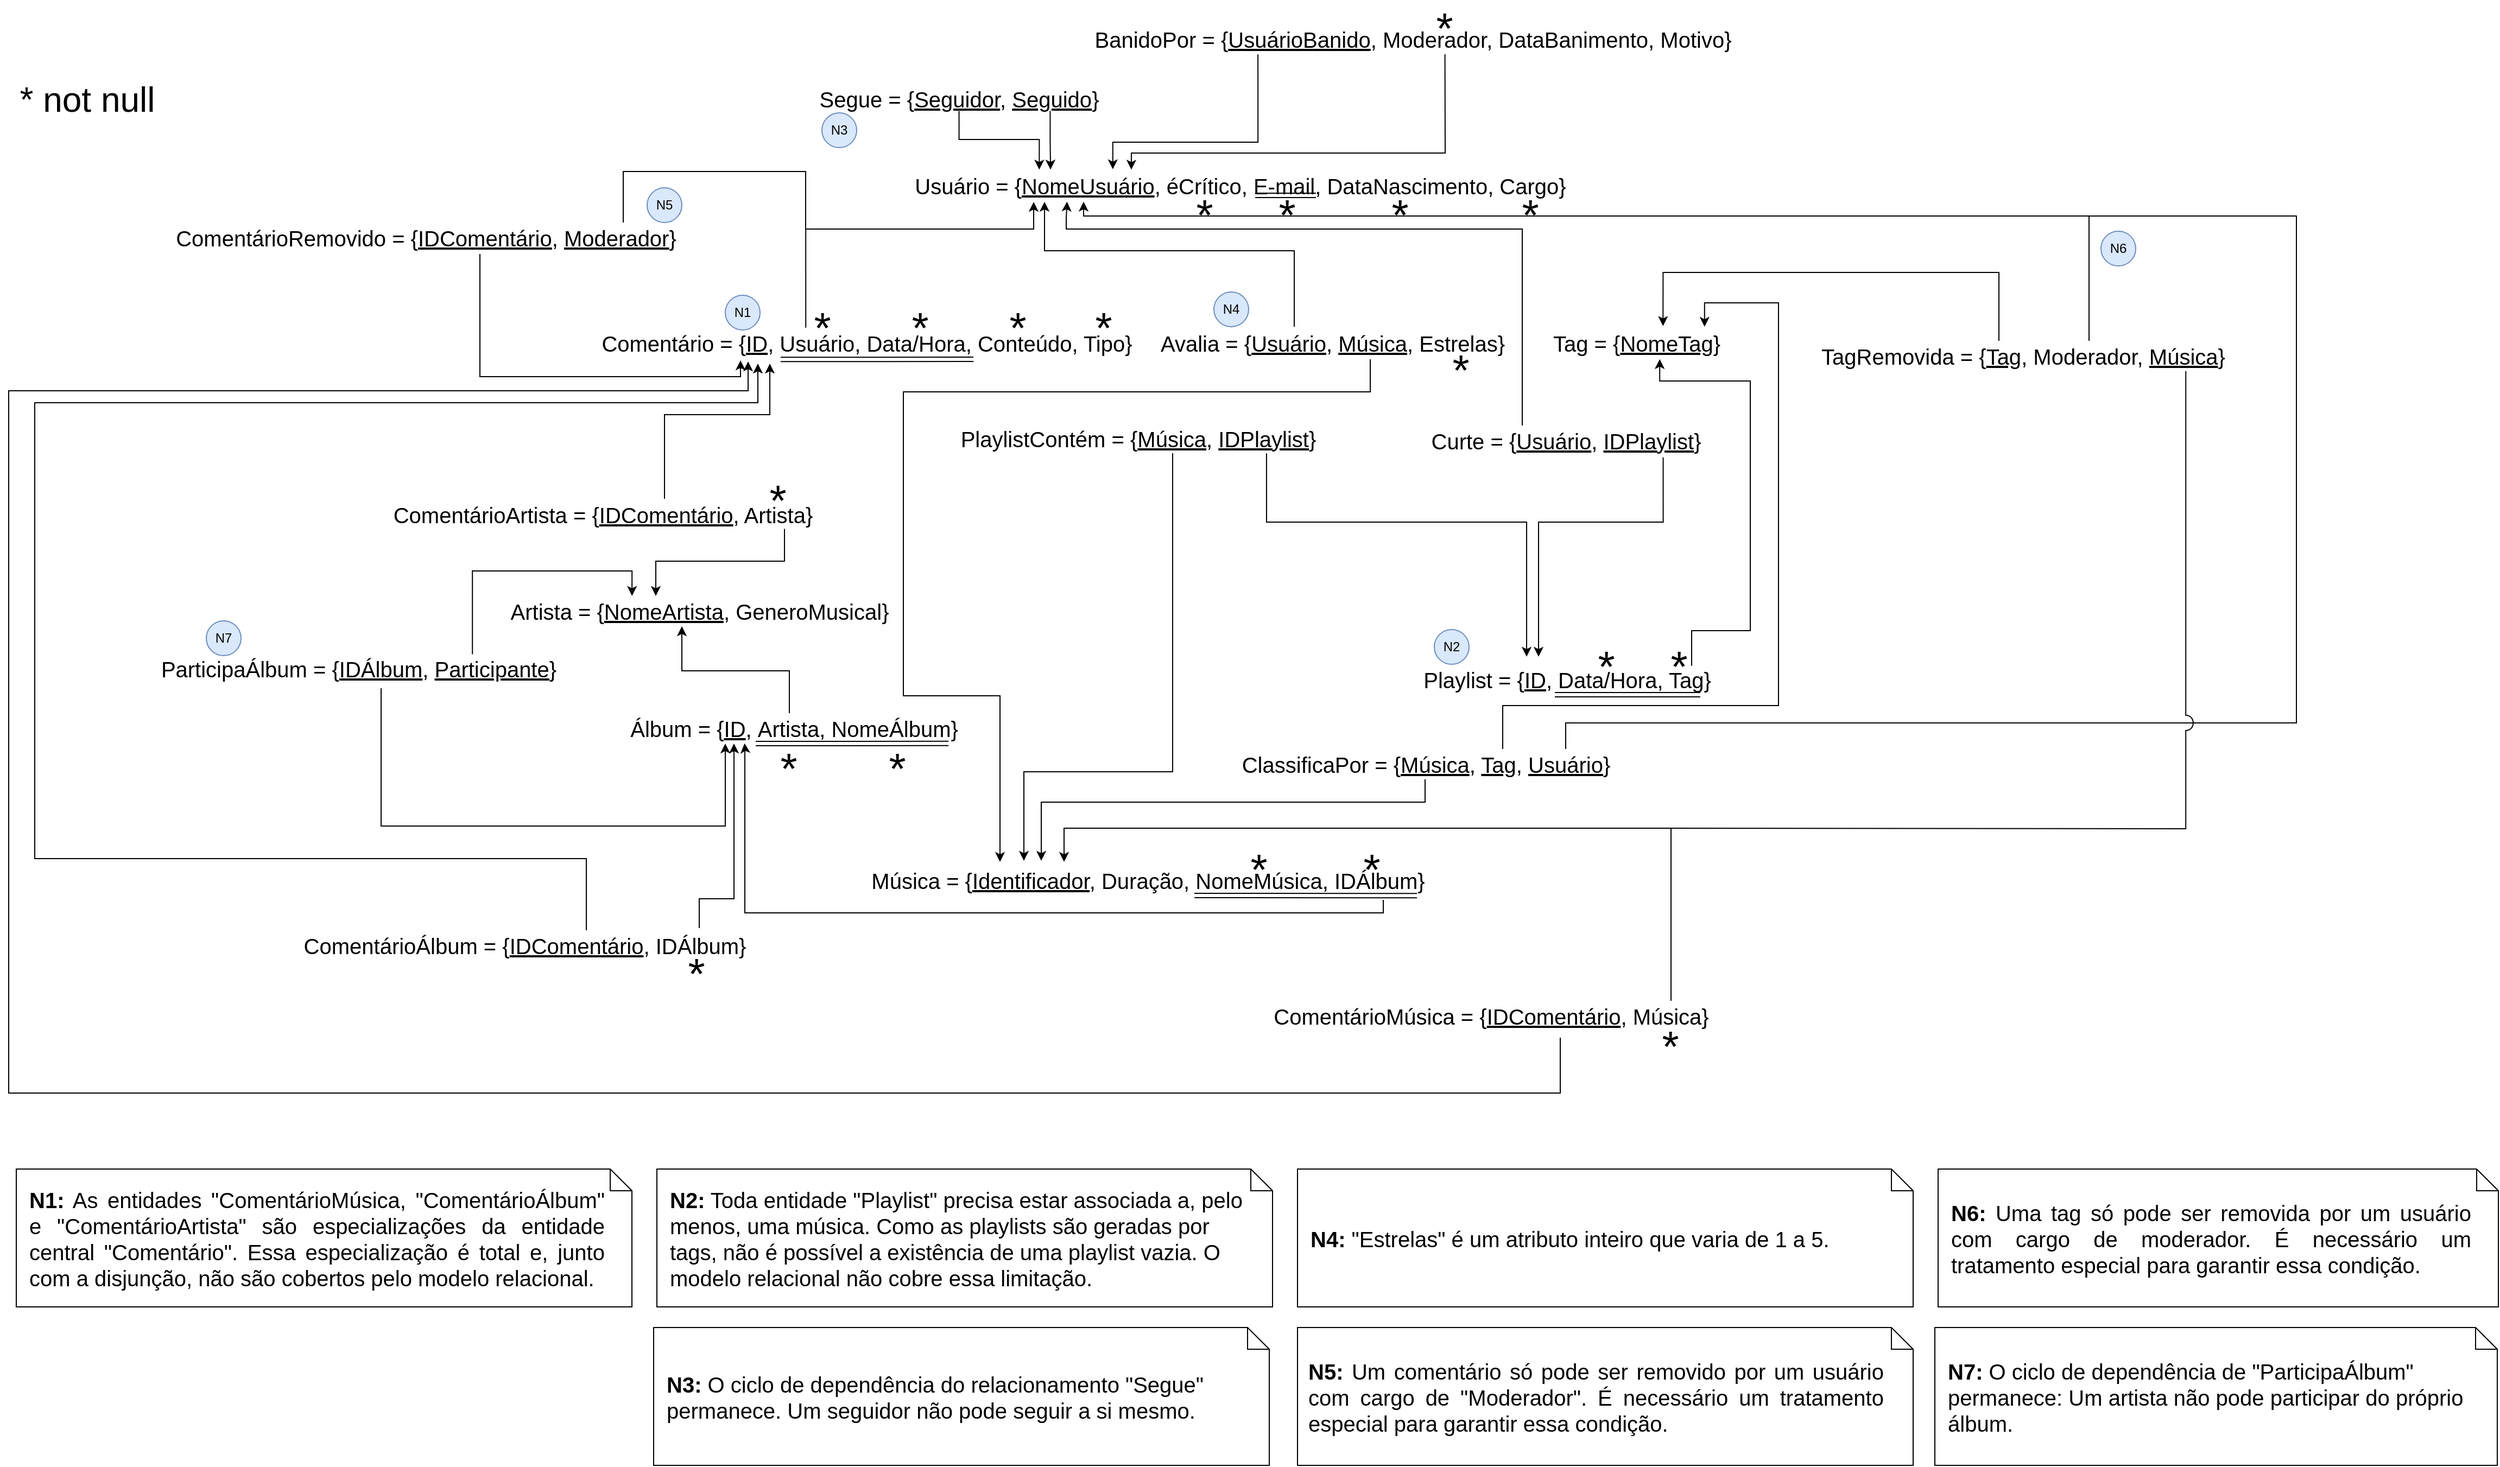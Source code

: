 <mxfile version="20.0.1" type="device"><diagram id="uBIwDoEW6npyJiQwNYyA" name="Page-1"><mxGraphModel dx="1704" dy="557" grid="0" gridSize="10" guides="1" tooltips="1" connect="1" arrows="1" fold="1" page="1" pageScale="1" pageWidth="827" pageHeight="1169" math="0" shadow="0"><root><mxCell id="0"/><mxCell id="1" parent="0"/><mxCell id="7VjOKIPXhmHWfeDFrpkA-3" style="edgeStyle=orthogonalEdgeStyle;rounded=0;orthogonalLoop=1;jettySize=auto;html=1;entryX=0.197;entryY=0.007;entryDx=0;entryDy=0;entryPerimeter=0;fontSize=20;exitX=0.501;exitY=1.06;exitDx=0;exitDy=0;exitPerimeter=0;" parent="1" source="7VjOKIPXhmHWfeDFrpkA-1" target="7VjOKIPXhmHWfeDFrpkA-2" edge="1"><mxGeometry relative="1" as="geometry"/></mxCell><mxCell id="7VjOKIPXhmHWfeDFrpkA-4" style="edgeStyle=orthogonalEdgeStyle;rounded=0;orthogonalLoop=1;jettySize=auto;html=1;entryX=0.214;entryY=0.007;entryDx=0;entryDy=0;entryPerimeter=0;fontSize=20;exitX=0.812;exitY=1.059;exitDx=0;exitDy=0;exitPerimeter=0;" parent="1" source="7VjOKIPXhmHWfeDFrpkA-1" target="7VjOKIPXhmHWfeDFrpkA-2" edge="1"><mxGeometry relative="1" as="geometry"/></mxCell><mxCell id="7VjOKIPXhmHWfeDFrpkA-1" value="&lt;font style=&quot;font-size: 20px;&quot;&gt;Segue = {&lt;u&gt;Seguidor&lt;/u&gt;, &lt;u&gt;Seguido&lt;/u&gt;}&lt;/font&gt;" style="text;html=1;align=center;verticalAlign=middle;resizable=0;points=[];autosize=1;strokeColor=none;fillColor=none;" parent="1" vertex="1"><mxGeometry x="6" y="120" width="270" height="20" as="geometry"/></mxCell><mxCell id="7VjOKIPXhmHWfeDFrpkA-2" value="&lt;div&gt;Usuário = {&lt;u&gt;NomeUsuário&lt;/u&gt;, éCrítico, E-mail, DataNascimento, Cargo}&lt;/div&gt;" style="text;html=1;align=center;verticalAlign=middle;resizable=0;points=[];autosize=1;strokeColor=none;fillColor=none;fontSize=20;" parent="1" vertex="1"><mxGeometry x="95" y="195" width="610" height="30" as="geometry"/></mxCell><mxCell id="7VjOKIPXhmHWfeDFrpkA-5" value="" style="endArrow=none;html=1;rounded=0;fontSize=20;shape=link;" parent="1" edge="1"><mxGeometry width="50" height="50" relative="1" as="geometry"><mxPoint x="414" y="219" as="sourcePoint"/><mxPoint x="470" y="219" as="targetPoint"/></mxGeometry></mxCell><mxCell id="7VjOKIPXhmHWfeDFrpkA-11" style="edgeStyle=orthogonalEdgeStyle;rounded=0;orthogonalLoop=1;jettySize=auto;html=1;fontSize=20;exitX=0.261;exitY=1.005;exitDx=0;exitDy=0;exitPerimeter=0;entryX=0.308;entryY=-0.003;entryDx=0;entryDy=0;entryPerimeter=0;" parent="1" source="7VjOKIPXhmHWfeDFrpkA-10" target="7VjOKIPXhmHWfeDFrpkA-2" edge="1"><mxGeometry relative="1" as="geometry"><mxPoint x="283" y="180" as="targetPoint"/><mxPoint x="390" y="95" as="sourcePoint"/><Array as="points"><mxPoint x="417" y="170"/><mxPoint x="283" y="170"/></Array></mxGeometry></mxCell><mxCell id="7VjOKIPXhmHWfeDFrpkA-12" style="edgeStyle=orthogonalEdgeStyle;rounded=0;orthogonalLoop=1;jettySize=auto;html=1;fontSize=20;exitX=0.55;exitY=1.046;exitDx=0;exitDy=0;exitPerimeter=0;entryX=0.336;entryY=0.01;entryDx=0;entryDy=0;entryPerimeter=0;" parent="1" source="7VjOKIPXhmHWfeDFrpkA-10" target="7VjOKIPXhmHWfeDFrpkA-2" edge="1"><mxGeometry relative="1" as="geometry"><mxPoint x="468.286" y="141.286" as="targetPoint"/><Array as="points"><mxPoint x="589" y="89"/><mxPoint x="589" y="180"/><mxPoint x="300" y="180"/></Array></mxGeometry></mxCell><mxCell id="7VjOKIPXhmHWfeDFrpkA-10" value="BanidoPor = {&lt;u&gt;UsuárioBanido&lt;/u&gt;, Moderador, DataBanimento, Motivo}" style="text;html=1;align=center;verticalAlign=middle;resizable=0;points=[];autosize=1;strokeColor=none;fillColor=none;fontSize=20;" parent="1" vertex="1"><mxGeometry x="261" y="61" width="596" height="28" as="geometry"/></mxCell><mxCell id="7VjOKIPXhmHWfeDFrpkA-14" value="" style="edgeStyle=orthogonalEdgeStyle;rounded=0;orthogonalLoop=1;jettySize=auto;html=1;fontSize=20;exitX=0.389;exitY=-0.006;exitDx=0;exitDy=0;exitPerimeter=0;strokeColor=#000000;fillColor=#000000;" parent="1" source="7VjOKIPXhmHWfeDFrpkA-13" target="7VjOKIPXhmHWfeDFrpkA-2" edge="1"><mxGeometry relative="1" as="geometry"><Array as="points"><mxPoint y="250"/><mxPoint x="210" y="250"/></Array></mxGeometry></mxCell><mxCell id="7VjOKIPXhmHWfeDFrpkA-13" value="Comentário = {&lt;u&gt;ID&lt;/u&gt;,&amp;nbsp;Usuário, Data/Hora, Conteúdo, Tipo}" style="text;html=1;align=center;verticalAlign=middle;resizable=0;points=[];autosize=1;strokeColor=none;fillColor=none;fontSize=20;" parent="1" vertex="1"><mxGeometry x="-194" y="341" width="499" height="28" as="geometry"/></mxCell><mxCell id="7VjOKIPXhmHWfeDFrpkA-16" value="" style="edgeStyle=orthogonalEdgeStyle;rounded=0;orthogonalLoop=1;jettySize=auto;html=1;fontSize=20;entryX=0.206;entryY=0.998;entryDx=0;entryDy=0;entryPerimeter=0;" parent="1" source="7VjOKIPXhmHWfeDFrpkA-15" target="7VjOKIPXhmHWfeDFrpkA-2" edge="1"><mxGeometry relative="1" as="geometry"><Array as="points"><mxPoint x="450" y="270"/><mxPoint x="220" y="270"/><mxPoint x="220" y="225"/></Array></mxGeometry></mxCell><mxCell id="7VjOKIPXhmHWfeDFrpkA-48" style="edgeStyle=orthogonalEdgeStyle;rounded=0;orthogonalLoop=1;jettySize=auto;html=1;fontSize=20;strokeColor=#000000;fillColor=#000000;" parent="1" source="7VjOKIPXhmHWfeDFrpkA-15" edge="1"><mxGeometry relative="1" as="geometry"><mxPoint x="179" y="833" as="targetPoint"/><Array as="points"><mxPoint x="520" y="400"/><mxPoint x="90" y="400"/><mxPoint x="90" y="680"/><mxPoint x="179" y="680"/><mxPoint x="179" y="823"/></Array></mxGeometry></mxCell><mxCell id="7VjOKIPXhmHWfeDFrpkA-15" value="Avalia = {&lt;u&gt;Usuário&lt;/u&gt;, &lt;u&gt;Música&lt;/u&gt;, Estrelas}" style="text;html=1;align=center;verticalAlign=middle;resizable=0;points=[];autosize=1;strokeColor=none;fillColor=none;fontSize=20;" parent="1" vertex="1"><mxGeometry x="320" y="340" width="330" height="30" as="geometry"/></mxCell><mxCell id="7VjOKIPXhmHWfeDFrpkA-18" value="Tag = {&lt;u&gt;NomeTag&lt;/u&gt;}" style="text;html=1;align=center;verticalAlign=middle;resizable=0;points=[];autosize=1;strokeColor=none;fillColor=none;fontSize=20;" parent="1" vertex="1"><mxGeometry x="680" y="340" width="170" height="30" as="geometry"/></mxCell><mxCell id="7VjOKIPXhmHWfeDFrpkA-33" value="" style="edgeStyle=orthogonalEdgeStyle;rounded=0;orthogonalLoop=1;jettySize=auto;html=1;fontSize=20;strokeColor=#000000;fillColor=#000000;entryX=0.239;entryY=0.993;entryDx=0;entryDy=0;entryPerimeter=0;" parent="1" source="7VjOKIPXhmHWfeDFrpkA-21" target="7VjOKIPXhmHWfeDFrpkA-2" edge="1"><mxGeometry relative="1" as="geometry"><mxPoint x="530" y="240" as="targetPoint"/><Array as="points"><mxPoint x="660" y="250"/><mxPoint x="240" y="250"/><mxPoint x="240" y="240"/><mxPoint x="241" y="240"/></Array></mxGeometry></mxCell><mxCell id="7VjOKIPXhmHWfeDFrpkA-21" value="Curte = {&lt;u&gt;Usuário&lt;/u&gt;, &lt;u&gt;IDPlaylist&lt;/u&gt;}" style="text;html=1;align=center;verticalAlign=middle;resizable=0;points=[];autosize=1;strokeColor=none;fillColor=none;fontSize=20;" parent="1" vertex="1"><mxGeometry x="571" y="431" width="258" height="28" as="geometry"/></mxCell><mxCell id="7VjOKIPXhmHWfeDFrpkA-23" value="" style="edgeStyle=orthogonalEdgeStyle;rounded=0;orthogonalLoop=1;jettySize=auto;html=1;fontSize=20;strokeColor=#000000;fillColor=#000000;entryX=0.627;entryY=0.995;entryDx=0;entryDy=0;entryPerimeter=0;exitX=0.92;exitY=0.049;exitDx=0;exitDy=0;exitPerimeter=0;" parent="1" source="7VjOKIPXhmHWfeDFrpkA-22" target="7VjOKIPXhmHWfeDFrpkA-18" edge="1"><mxGeometry relative="1" as="geometry"><mxPoint x="780" y="370" as="targetPoint"/><Array as="points"><mxPoint x="816" y="620"/><mxPoint x="870" y="620"/><mxPoint x="870" y="390"/><mxPoint x="787" y="390"/></Array></mxGeometry></mxCell><mxCell id="7VjOKIPXhmHWfeDFrpkA-22" value="Playlist = {&lt;u&gt;ID&lt;/u&gt;, Data/Hora, Tag}" style="text;html=1;align=center;verticalAlign=middle;resizable=0;points=[];autosize=1;strokeColor=none;fillColor=none;fontSize=20;" parent="1" vertex="1"><mxGeometry x="563" y="651" width="275" height="28" as="geometry"/></mxCell><mxCell id="7VjOKIPXhmHWfeDFrpkA-29" style="edgeStyle=orthogonalEdgeStyle;rounded=0;orthogonalLoop=1;jettySize=auto;html=1;exitX=0.848;exitY=1.048;exitDx=0;exitDy=0;exitPerimeter=0;fontSize=20;strokeColor=#000000;fillColor=#000000;" parent="1" source="7VjOKIPXhmHWfeDFrpkA-21" edge="1"><mxGeometry relative="1" as="geometry"><mxPoint x="790" y="465.5" as="sourcePoint"/><mxPoint x="675" y="644" as="targetPoint"/><Array as="points"><mxPoint x="790" y="520"/><mxPoint x="675" y="520"/><mxPoint x="675" y="642"/></Array></mxGeometry></mxCell><mxCell id="7VjOKIPXhmHWfeDFrpkA-49" style="edgeStyle=orthogonalEdgeStyle;rounded=0;orthogonalLoop=1;jettySize=auto;html=1;fontSize=20;strokeColor=#000000;fillColor=#000000;" parent="1" source="7VjOKIPXhmHWfeDFrpkA-34" edge="1"><mxGeometry relative="1" as="geometry"><Array as="points"><mxPoint x="338" y="750"/><mxPoint x="201" y="750"/></Array><mxPoint x="201" y="832" as="targetPoint"/></mxGeometry></mxCell><mxCell id="7VjOKIPXhmHWfeDFrpkA-34" value="PlaylistContém = {&lt;u&gt;Música,&lt;/u&gt;&amp;nbsp;&lt;u&gt;IDPlaylist&lt;/u&gt;}" style="text;html=1;align=center;verticalAlign=middle;resizable=0;points=[];autosize=1;strokeColor=none;fillColor=none;fontSize=20;" parent="1" vertex="1"><mxGeometry x="137" y="428.5" width="337" height="28" as="geometry"/></mxCell><mxCell id="7VjOKIPXhmHWfeDFrpkA-36" style="edgeStyle=orthogonalEdgeStyle;rounded=0;orthogonalLoop=1;jettySize=auto;html=1;fontSize=20;strokeColor=#000000;fillColor=#000000;exitX=0.853;exitY=1.003;exitDx=0;exitDy=0;exitPerimeter=0;" parent="1" source="7VjOKIPXhmHWfeDFrpkA-34" edge="1"><mxGeometry relative="1" as="geometry"><Array as="points"><mxPoint x="424" y="520"/><mxPoint x="664" y="520"/><mxPoint x="664" y="644"/></Array><mxPoint x="425" y="462.5" as="sourcePoint"/><mxPoint x="664" y="644" as="targetPoint"/></mxGeometry></mxCell><mxCell id="7VjOKIPXhmHWfeDFrpkA-37" value="Artista = {&lt;u&gt;NomeArtista&lt;/u&gt;, GeneroMusical}" style="text;html=1;align=center;verticalAlign=middle;resizable=0;points=[];autosize=1;strokeColor=none;fillColor=none;fontSize=20;" parent="1" vertex="1"><mxGeometry x="-277" y="588" width="358" height="28" as="geometry"/></mxCell><mxCell id="7VjOKIPXhmHWfeDFrpkA-40" style="edgeStyle=orthogonalEdgeStyle;rounded=0;orthogonalLoop=1;jettySize=auto;html=1;fontSize=20;strokeColor=#000000;fillColor=#000000;" parent="1" source="7VjOKIPXhmHWfeDFrpkA-38" target="7VjOKIPXhmHWfeDFrpkA-37" edge="1"><mxGeometry relative="1" as="geometry"><Array as="points"><mxPoint x="-15" y="657"/><mxPoint x="-114" y="657"/></Array></mxGeometry></mxCell><mxCell id="7VjOKIPXhmHWfeDFrpkA-38" value="Álbum = {&lt;u&gt;ID&lt;/u&gt;,&amp;nbsp;Artista, NomeÁlbum}" style="text;html=1;align=center;verticalAlign=middle;resizable=0;points=[];autosize=1;strokeColor=none;fillColor=none;fontSize=20;" parent="1" vertex="1"><mxGeometry x="-167" y="696" width="311" height="28" as="geometry"/></mxCell><mxCell id="7VjOKIPXhmHWfeDFrpkA-41" value="Música = {&lt;u&gt;Identificador,&lt;/u&gt; Duração, NomeMúsica, IDÁlbum}" style="text;html=1;align=center;verticalAlign=middle;resizable=0;points=[];autosize=1;strokeColor=none;fillColor=none;fontSize=20;" parent="1" vertex="1"><mxGeometry x="55" y="836" width="520" height="28" as="geometry"/></mxCell><mxCell id="7VjOKIPXhmHWfeDFrpkA-44" style="edgeStyle=orthogonalEdgeStyle;rounded=0;orthogonalLoop=1;jettySize=auto;html=1;fontSize=20;strokeColor=#000000;fillColor=#000000;entryX=0.356;entryY=0.994;entryDx=0;entryDy=0;entryPerimeter=0;" parent="1" target="7VjOKIPXhmHWfeDFrpkA-38" edge="1"><mxGeometry relative="1" as="geometry"><Array as="points"><mxPoint x="532" y="880"/><mxPoint x="-56" y="880"/><mxPoint x="-56" y="727"/><mxPoint x="-56" y="727"/></Array><mxPoint x="532" y="868" as="sourcePoint"/><mxPoint x="-56" y="726" as="targetPoint"/></mxGeometry></mxCell><mxCell id="7VjOKIPXhmHWfeDFrpkA-45" value="" style="endArrow=none;html=1;rounded=0;fontSize=20;shape=link;entryX=0.977;entryY=1.005;entryDx=0;entryDy=0;entryPerimeter=0;" parent="1" target="7VjOKIPXhmHWfeDFrpkA-41" edge="1"><mxGeometry width="50" height="50" relative="1" as="geometry"><mxPoint x="358" y="864" as="sourcePoint"/><mxPoint x="515" y="864" as="targetPoint"/></mxGeometry></mxCell><mxCell id="7VjOKIPXhmHWfeDFrpkA-61" style="rounded=0;orthogonalLoop=1;jettySize=auto;elbow=vertical;html=1;fontSize=20;strokeColor=#000000;fillColor=#000000;exitX=0.923;exitY=0.993;exitDx=0;exitDy=0;exitPerimeter=0;edgeStyle=orthogonalEdgeStyle;" parent="1" source="7VjOKIPXhmHWfeDFrpkA-50" target="7VjOKIPXhmHWfeDFrpkA-37" edge="1"><mxGeometry relative="1" as="geometry"><Array as="points"><mxPoint x="-19" y="556"/><mxPoint x="-138" y="556"/></Array></mxGeometry></mxCell><mxCell id="7VjOKIPXhmHWfeDFrpkA-50" value="ComentárioArtista = {&lt;u&gt;IDComentário&lt;/u&gt;, Artista}" style="text;html=1;align=center;verticalAlign=middle;resizable=0;points=[];autosize=1;strokeColor=none;fillColor=none;fontSize=20;" parent="1" vertex="1"><mxGeometry x="-385" y="498.5" width="396" height="28" as="geometry"/></mxCell><mxCell id="7VjOKIPXhmHWfeDFrpkA-54" style="rounded=0;orthogonalLoop=1;jettySize=auto;html=1;fontSize=20;strokeColor=#000000;fillColor=#000000;elbow=vertical;edgeStyle=orthogonalEdgeStyle;" parent="1" source="7VjOKIPXhmHWfeDFrpkA-50" edge="1"><mxGeometry relative="1" as="geometry"><mxPoint x="-33" y="374" as="targetPoint"/><Array as="points"><mxPoint x="-130" y="421"/><mxPoint x="-33" y="421"/></Array><mxPoint x="-131" y="500" as="sourcePoint"/></mxGeometry></mxCell><mxCell id="7VjOKIPXhmHWfeDFrpkA-55" value="ComentárioÁlbum = {&lt;u&gt;IDComentário&lt;/u&gt;, IDÁlbum}" style="text;html=1;align=center;verticalAlign=middle;resizable=0;points=[];autosize=1;strokeColor=none;fillColor=none;fontSize=20;" parent="1" vertex="1"><mxGeometry x="-468" y="896" width="417" height="28" as="geometry"/></mxCell><mxCell id="7VjOKIPXhmHWfeDFrpkA-57" style="edgeStyle=orthogonalEdgeStyle;rounded=0;orthogonalLoop=1;jettySize=auto;html=1;fontSize=20;strokeColor=#000000;fillColor=#000000;" parent="1" target="7VjOKIPXhmHWfeDFrpkA-38" edge="1"><mxGeometry relative="1" as="geometry"><mxPoint x="-98" y="894" as="sourcePoint"/><mxPoint x="2.92" y="735.11" as="targetPoint"/><Array as="points"><mxPoint x="-98" y="867"/><mxPoint x="-66" y="867"/></Array></mxGeometry></mxCell><mxCell id="7VjOKIPXhmHWfeDFrpkA-59" style="edgeStyle=orthogonalEdgeStyle;rounded=0;orthogonalLoop=1;jettySize=auto;html=1;fontSize=20;strokeColor=#000000;fillColor=#000000;" parent="1" source="7VjOKIPXhmHWfeDFrpkA-55" edge="1"><mxGeometry relative="1" as="geometry"><mxPoint x="-44" y="374" as="targetPoint"/><Array as="points"><mxPoint x="-202" y="830"/><mxPoint x="-710" y="830"/><mxPoint x="-710" y="410"/><mxPoint x="-44" y="410"/></Array><mxPoint x="-202" y="890" as="sourcePoint"/></mxGeometry></mxCell><mxCell id="7VjOKIPXhmHWfeDFrpkA-66" style="edgeStyle=orthogonalEdgeStyle;rounded=0;orthogonalLoop=1;jettySize=auto;elbow=vertical;html=1;fontSize=20;strokeColor=#000000;fillColor=#000000;exitX=0.781;exitY=0.028;exitDx=0;exitDy=0;exitPerimeter=0;entryX=0.327;entryY=-0.002;entryDx=0;entryDy=0;entryPerimeter=0;" parent="1" source="7VjOKIPXhmHWfeDFrpkA-62" target="7VjOKIPXhmHWfeDFrpkA-37" edge="1"><mxGeometry relative="1" as="geometry"><mxPoint x="-155" y="578" as="targetPoint"/><Array as="points"><mxPoint x="-307" y="565"/><mxPoint x="-160" y="565"/></Array></mxGeometry></mxCell><mxCell id="7VjOKIPXhmHWfeDFrpkA-62" value="ParticipaÁlbum = {&lt;u&gt;IDÁlbum&lt;/u&gt;, &lt;u&gt;Participante&lt;/u&gt;}" style="text;html=1;align=center;verticalAlign=middle;resizable=0;points=[];autosize=1;strokeColor=none;fillColor=none;fontSize=20;" parent="1" vertex="1"><mxGeometry x="-599" y="641" width="374" height="28" as="geometry"/></mxCell><mxCell id="7VjOKIPXhmHWfeDFrpkA-65" style="edgeStyle=elbowEdgeStyle;rounded=0;orthogonalLoop=1;jettySize=auto;elbow=vertical;html=1;entryX=0.299;entryY=0.999;entryDx=0;entryDy=0;entryPerimeter=0;fontSize=20;strokeColor=#000000;fillColor=#000000;" parent="1" target="7VjOKIPXhmHWfeDFrpkA-38" edge="1"><mxGeometry relative="1" as="geometry"><Array as="points"><mxPoint x="-200" y="800"/></Array><mxPoint x="-391" y="673" as="sourcePoint"/><mxPoint x="-11.36" y="734.67" as="targetPoint"/></mxGeometry></mxCell><mxCell id="7VjOKIPXhmHWfeDFrpkA-69" style="edgeStyle=orthogonalEdgeStyle;rounded=0;orthogonalLoop=1;jettySize=auto;elbow=vertical;html=1;fontSize=20;strokeColor=#000000;fillColor=#000000;" parent="1" source="7VjOKIPXhmHWfeDFrpkA-68" edge="1"><mxGeometry relative="1" as="geometry"><Array as="points"><mxPoint x="797" y="802"/><mxPoint x="238" y="802"/></Array><mxPoint x="238" y="833" as="targetPoint"/></mxGeometry></mxCell><mxCell id="7VjOKIPXhmHWfeDFrpkA-68" value="ComentárioMúsica = {&lt;u&gt;IDComentário&lt;/u&gt;, Música}" style="text;html=1;align=center;verticalAlign=middle;resizable=0;points=[];autosize=1;strokeColor=none;fillColor=none;fontSize=20;" parent="1" vertex="1"><mxGeometry x="425" y="961" width="411" height="28" as="geometry"/></mxCell><mxCell id="7VjOKIPXhmHWfeDFrpkA-76" style="edgeStyle=orthogonalEdgeStyle;rounded=0;orthogonalLoop=1;jettySize=auto;elbow=vertical;html=1;fontSize=20;strokeColor=#000000;fillColor=#000000;" parent="1" edge="1"><mxGeometry relative="1" as="geometry"><mxPoint x="-53" y="372" as="targetPoint"/><Array as="points"><mxPoint x="695" y="1046"/><mxPoint x="-734" y="1046"/><mxPoint x="-734" y="399"/><mxPoint x="-53" y="399"/><mxPoint x="-53" y="373"/></Array><mxPoint x="695" y="995" as="sourcePoint"/></mxGeometry></mxCell><mxCell id="7VjOKIPXhmHWfeDFrpkA-81" style="edgeStyle=orthogonalEdgeStyle;rounded=0;orthogonalLoop=1;jettySize=auto;html=1;fontSize=20;strokeColor=#000000;fillColor=#000000;elbow=vertical;" parent="1" source="7VjOKIPXhmHWfeDFrpkA-80" edge="1"><mxGeometry relative="1" as="geometry"><mxPoint x="217" y="832" as="targetPoint"/><Array as="points"><mxPoint x="571" y="778"/><mxPoint x="217" y="778"/><mxPoint x="217" y="800"/></Array></mxGeometry></mxCell><mxCell id="7VjOKIPXhmHWfeDFrpkA-82" style="edgeStyle=orthogonalEdgeStyle;rounded=0;orthogonalLoop=1;jettySize=auto;html=1;fontSize=20;strokeColor=#000000;fillColor=#000000;elbow=vertical;entryX=0.87;entryY=0.001;entryDx=0;entryDy=0;entryPerimeter=0;" parent="1" source="7VjOKIPXhmHWfeDFrpkA-80" target="7VjOKIPXhmHWfeDFrpkA-18" edge="1"><mxGeometry relative="1" as="geometry"><mxPoint x="828" y="337" as="targetPoint"/><Array as="points"><mxPoint x="642" y="689"/><mxPoint x="896" y="689"/><mxPoint x="896" y="318"/><mxPoint x="828" y="318"/></Array></mxGeometry></mxCell><mxCell id="7VjOKIPXhmHWfeDFrpkA-85" value="" style="edgeStyle=orthogonalEdgeStyle;rounded=0;jumpStyle=arc;jumpSize=20;orthogonalLoop=1;jettySize=auto;html=1;fontSize=20;strokeColor=#000000;fillColor=#000000;elbow=vertical;entryX=0.264;entryY=0.993;entryDx=0;entryDy=0;entryPerimeter=0;" parent="1" source="7VjOKIPXhmHWfeDFrpkA-80" target="7VjOKIPXhmHWfeDFrpkA-2" edge="1"><mxGeometry relative="1" as="geometry"><Array as="points"><mxPoint x="700" y="705"/><mxPoint x="1373" y="705"/><mxPoint x="1373" y="238"/><mxPoint x="256" y="238"/></Array></mxGeometry></mxCell><mxCell id="7VjOKIPXhmHWfeDFrpkA-80" value="ClassificaPor = {&lt;u&gt;Música&lt;/u&gt;, &lt;u&gt;Tag&lt;/u&gt;, &lt;u&gt;Usuário&lt;/u&gt;}" style="text;html=1;align=center;verticalAlign=middle;resizable=0;points=[];autosize=1;strokeColor=none;fillColor=none;fontSize=20;" parent="1" vertex="1"><mxGeometry x="396" y="729" width="349" height="28" as="geometry"/></mxCell><mxCell id="7VjOKIPXhmHWfeDFrpkA-88" style="edgeStyle=orthogonalEdgeStyle;rounded=0;jumpStyle=arc;jumpSize=20;orthogonalLoop=1;jettySize=auto;html=1;entryX=0.645;entryY=-0.021;entryDx=0;entryDy=0;entryPerimeter=0;fontSize=20;strokeColor=#000000;fillColor=#000000;elbow=vertical;" parent="1" source="7VjOKIPXhmHWfeDFrpkA-87" target="7VjOKIPXhmHWfeDFrpkA-18" edge="1"><mxGeometry relative="1" as="geometry"><Array as="points"><mxPoint x="1099" y="290"/><mxPoint x="790" y="290"/></Array></mxGeometry></mxCell><mxCell id="7VjOKIPXhmHWfeDFrpkA-89" style="edgeStyle=orthogonalEdgeStyle;rounded=0;jumpStyle=arc;jumpSize=20;orthogonalLoop=1;jettySize=auto;html=1;fontSize=20;strokeColor=#000000;fillColor=#000000;elbow=vertical;endArrow=none;endFill=0;" parent="1" source="7VjOKIPXhmHWfeDFrpkA-87" edge="1"><mxGeometry relative="1" as="geometry"><mxPoint x="1182" y="238" as="targetPoint"/><Array as="points"><mxPoint x="1182" y="238"/></Array></mxGeometry></mxCell><mxCell id="7VjOKIPXhmHWfeDFrpkA-87" value="TagRemovida = {&lt;u&gt;Tag&lt;/u&gt;, Moderador, &lt;u&gt;Música&lt;/u&gt;}" style="text;html=1;align=center;verticalAlign=middle;resizable=0;points=[];autosize=1;strokeColor=none;fillColor=none;fontSize=20;" parent="1" vertex="1"><mxGeometry x="930" y="353" width="382" height="28" as="geometry"/></mxCell><mxCell id="7VjOKIPXhmHWfeDFrpkA-93" style="edgeStyle=orthogonalEdgeStyle;rounded=0;jumpStyle=arc;jumpSize=20;orthogonalLoop=1;jettySize=auto;html=1;fontSize=20;startArrow=none;startFill=0;endArrow=none;endFill=0;strokeColor=#000000;fillColor=#000000;elbow=vertical;" parent="1" source="7VjOKIPXhmHWfeDFrpkA-90" edge="1"><mxGeometry relative="1" as="geometry"><mxPoint y="250" as="targetPoint"/><Array as="points"><mxPoint x="-168" y="197"/><mxPoint y="197"/></Array></mxGeometry></mxCell><mxCell id="7VjOKIPXhmHWfeDFrpkA-90" value="ComentárioRemovido = {&lt;u&gt;IDComentário&lt;/u&gt;, &lt;u&gt;Moderador&lt;/u&gt;}" style="text;html=1;align=center;verticalAlign=middle;resizable=0;points=[];autosize=1;strokeColor=none;fillColor=none;fontSize=20;" parent="1" vertex="1"><mxGeometry x="-586" y="244" width="471" height="28" as="geometry"/></mxCell><mxCell id="7VjOKIPXhmHWfeDFrpkA-92" style="edgeStyle=orthogonalEdgeStyle;rounded=0;jumpStyle=arc;jumpSize=20;orthogonalLoop=1;jettySize=auto;html=1;fontSize=20;endArrow=classic;endFill=1;strokeColor=#000000;fillColor=#000000;elbow=vertical;startArrow=none;startFill=0;" parent="1" edge="1"><mxGeometry relative="1" as="geometry"><Array as="points"><mxPoint x="-300" y="386"/><mxPoint x="-60" y="386"/><mxPoint x="-60" y="372"/></Array><mxPoint x="-300" y="273" as="sourcePoint"/><mxPoint x="-60" y="371" as="targetPoint"/></mxGeometry></mxCell><mxCell id="7VjOKIPXhmHWfeDFrpkA-97" value="&lt;font style=&quot;font-size: 40px;&quot;&gt;*&lt;/font&gt;" style="text;html=1;align=center;verticalAlign=middle;resizable=0;points=[];autosize=1;strokeColor=none;fillColor=none;fontSize=20;" parent="1" vertex="1"><mxGeometry x="575" y="47" width="26" height="33" as="geometry"/></mxCell><mxCell id="7VjOKIPXhmHWfeDFrpkA-98" value="&lt;font style=&quot;font-size: 40px;&quot;&gt;*&lt;/font&gt;" style="text;html=1;align=center;verticalAlign=middle;resizable=0;points=[];autosize=1;strokeColor=none;fillColor=none;fontSize=20;" parent="1" vertex="1"><mxGeometry x="534" y="219" width="26" height="33" as="geometry"/></mxCell><mxCell id="7VjOKIPXhmHWfeDFrpkA-99" value="&lt;font style=&quot;font-size: 40px;&quot;&gt;*&lt;/font&gt;" style="text;html=1;align=center;verticalAlign=middle;resizable=0;points=[];autosize=1;strokeColor=none;fillColor=none;fontSize=20;" parent="1" vertex="1"><mxGeometry x="654" y="219" width="26" height="33" as="geometry"/></mxCell><mxCell id="7VjOKIPXhmHWfeDFrpkA-100" value="&lt;font style=&quot;font-size: 40px;&quot;&gt;*&lt;/font&gt;" style="text;html=1;align=center;verticalAlign=middle;resizable=0;points=[];autosize=1;strokeColor=none;fillColor=none;fontSize=20;" parent="1" vertex="1"><mxGeometry x="354" y="219" width="26" height="33" as="geometry"/></mxCell><mxCell id="7VjOKIPXhmHWfeDFrpkA-103" value="&lt;font style=&quot;font-size: 40px;&quot;&gt;*&lt;/font&gt;" style="text;html=1;align=center;verticalAlign=middle;resizable=0;points=[];autosize=1;strokeColor=none;fillColor=none;fontSize=20;" parent="1" vertex="1"><mxGeometry x="182" y="323" width="26" height="33" as="geometry"/></mxCell><mxCell id="7VjOKIPXhmHWfeDFrpkA-104" value="&lt;font style=&quot;font-size: 40px;&quot;&gt;*&lt;/font&gt;" style="text;html=1;align=center;verticalAlign=middle;resizable=0;points=[];autosize=1;strokeColor=none;fillColor=none;fontSize=20;" parent="1" vertex="1"><mxGeometry x="261" y="323" width="26" height="33" as="geometry"/></mxCell><mxCell id="7VjOKIPXhmHWfeDFrpkA-105" value="&lt;font style=&quot;font-size: 40px;&quot;&gt;*&lt;/font&gt;" style="text;html=1;align=center;verticalAlign=middle;resizable=0;points=[];autosize=1;strokeColor=none;fillColor=none;fontSize=20;" parent="1" vertex="1"><mxGeometry x="590" y="362" width="26" height="33" as="geometry"/></mxCell><mxCell id="7VjOKIPXhmHWfeDFrpkA-107" value="&lt;font style=&quot;font-size: 40px;&quot;&gt;*&lt;/font&gt;" style="text;html=1;align=center;verticalAlign=middle;resizable=0;points=[];autosize=1;strokeColor=none;fillColor=none;fontSize=20;" parent="1" vertex="1"><mxGeometry x="-39" y="482" width="26" height="33" as="geometry"/></mxCell><mxCell id="7VjOKIPXhmHWfeDFrpkA-109" value="&lt;font style=&quot;font-size: 40px;&quot;&gt;*&lt;/font&gt;" style="text;html=1;align=center;verticalAlign=middle;resizable=0;points=[];autosize=1;strokeColor=none;fillColor=none;fontSize=20;" parent="1" vertex="1"><mxGeometry x="-114" y="918" width="26" height="33" as="geometry"/></mxCell><mxCell id="7VjOKIPXhmHWfeDFrpkA-111" value="&lt;font style=&quot;font-size: 40px;&quot;&gt;*&lt;/font&gt;" style="text;html=1;align=center;verticalAlign=middle;resizable=0;points=[];autosize=1;strokeColor=none;fillColor=none;fontSize=20;" parent="1" vertex="1"><mxGeometry x="783" y="985" width="26" height="33" as="geometry"/></mxCell><mxCell id="7VjOKIPXhmHWfeDFrpkA-114" value="&lt;font style=&quot;font-size: 32px;&quot;&gt;* not null&lt;br&gt;&lt;/font&gt;" style="text;html=1;align=center;verticalAlign=middle;resizable=0;points=[];autosize=1;strokeColor=none;fillColor=none;fontSize=60;" parent="1" vertex="1"><mxGeometry x="-729" y="80" width="134" height="82" as="geometry"/></mxCell><mxCell id="KSuzK54IjEUhlApShDBi-1" value="N1" style="ellipse;whiteSpace=wrap;html=1;fillColor=#dae8fc;strokeColor=#6c8ebf;" parent="1" vertex="1"><mxGeometry x="-74" y="311" width="32" height="32" as="geometry"/></mxCell><mxCell id="KSuzK54IjEUhlApShDBi-3" value="N3" style="ellipse;whiteSpace=wrap;html=1;fillColor=#dae8fc;strokeColor=#6c8ebf;" parent="1" vertex="1"><mxGeometry x="15" y="143" width="32" height="32" as="geometry"/></mxCell><mxCell id="KSuzK54IjEUhlApShDBi-4" value="N2" style="ellipse;whiteSpace=wrap;html=1;fillColor=#dae8fc;strokeColor=#6c8ebf;" parent="1" vertex="1"><mxGeometry x="579" y="619" width="32" height="32" as="geometry"/></mxCell><mxCell id="KSuzK54IjEUhlApShDBi-5" value="N4" style="ellipse;whiteSpace=wrap;html=1;fillColor=#dae8fc;strokeColor=#6c8ebf;" parent="1" vertex="1"><mxGeometry x="376" y="308" width="32" height="32" as="geometry"/></mxCell><mxCell id="KSuzK54IjEUhlApShDBi-6" value="N5" style="ellipse;whiteSpace=wrap;html=1;fillColor=#dae8fc;strokeColor=#6c8ebf;" parent="1" vertex="1"><mxGeometry x="-146" y="212" width="32" height="32" as="geometry"/></mxCell><mxCell id="KSuzK54IjEUhlApShDBi-7" value="N6" style="ellipse;whiteSpace=wrap;html=1;fillColor=#dae8fc;strokeColor=#6c8ebf;" parent="1" vertex="1"><mxGeometry x="1193" y="252" width="32" height="32" as="geometry"/></mxCell><mxCell id="KSuzK54IjEUhlApShDBi-8" value="N7" style="ellipse;whiteSpace=wrap;html=1;fillColor=#dae8fc;strokeColor=#6c8ebf;" parent="1" vertex="1"><mxGeometry x="-552" y="611" width="32" height="32" as="geometry"/></mxCell><mxCell id="KSuzK54IjEUhlApShDBi-12" value="&lt;div align=&quot;justify&quot;&gt;&lt;b&gt;N1:&lt;/b&gt; As entidades &quot;ComentárioMúsica, &quot;ComentárioÁlbum&quot; e &quot;ComentárioArtista&quot; são especializações da entidade central &quot;Comentário&quot;. Essa especialização é total e, junto com a disjunção, não são cobertos pelo modelo relacional.&lt;/div&gt;" style="shape=note;size=20;whiteSpace=wrap;html=1;fontSize=20;align=left;spacingLeft=10;spacingRight=25;" parent="1" vertex="1"><mxGeometry x="-727" y="1116" width="567" height="127" as="geometry"/></mxCell><mxCell id="KSuzK54IjEUhlApShDBi-14" value="&lt;b&gt;N2:&lt;/b&gt; Toda entidade &quot;Playlist&quot; precisa estar associada a, pelo menos, uma música. Como as playlists são geradas por tags, não é possível a existência de uma playlist vazia. O modelo relacional não cobre essa limitação." style="shape=note;size=20;whiteSpace=wrap;html=1;fontSize=20;align=left;spacingLeft=10;spacingRight=25;" parent="1" vertex="1"><mxGeometry x="-137" y="1116" width="567" height="127" as="geometry"/></mxCell><mxCell id="KSuzK54IjEUhlApShDBi-15" value="&lt;b&gt;N3: &lt;/b&gt;O ciclo de dependência do relacionamento &quot;Segue&quot; permanece. Um seguidor não pode seguir a si mesmo.&lt;br&gt;&lt;b&gt;&lt;/b&gt;" style="shape=note;size=20;whiteSpace=wrap;html=1;fontSize=20;align=left;spacingLeft=10;spacingRight=25;" parent="1" vertex="1"><mxGeometry x="-140" y="1262" width="567" height="127" as="geometry"/></mxCell><mxCell id="KSuzK54IjEUhlApShDBi-16" value="&lt;b&gt;N4: &lt;/b&gt;&quot;Estrelas&quot; é um atributo inteiro que varia de 1 a 5.&lt;br&gt;&lt;b&gt;&lt;/b&gt;" style="shape=note;size=20;whiteSpace=wrap;html=1;fontSize=20;align=left;spacingLeft=10;spacingRight=25;" parent="1" vertex="1"><mxGeometry x="453" y="1116" width="567" height="127" as="geometry"/></mxCell><mxCell id="KSuzK54IjEUhlApShDBi-17" value="&lt;div align=&quot;justify&quot;&gt;&lt;b&gt;N5:&lt;/b&gt; Um comentário só pode ser removido por um usuário com cargo de &quot;Moderador&quot;. É necessário um tratamento especial para garantir essa condição.&lt;br&gt;&lt;/div&gt;" style="shape=note;size=20;whiteSpace=wrap;html=1;fontSize=20;align=right;spacingLeft=10;spacingRight=25;" parent="1" vertex="1"><mxGeometry x="453" y="1262" width="567" height="127" as="geometry"/></mxCell><mxCell id="KSuzK54IjEUhlApShDBi-18" value="&lt;div align=&quot;justify&quot;&gt;&lt;b&gt;N6: &lt;/b&gt;Uma tag só pode ser removida por um usuário com cargo de moderador. É necessário um tratamento especial para garantir essa condição.&lt;br&gt;&lt;/div&gt;" style="shape=note;size=20;whiteSpace=wrap;html=1;fontSize=20;align=left;spacingLeft=10;spacingRight=25;" parent="1" vertex="1"><mxGeometry x="1043" y="1116" width="516" height="127" as="geometry"/></mxCell><mxCell id="KSuzK54IjEUhlApShDBi-19" value="&lt;b&gt;N7: &lt;/b&gt;O ciclo de dependência de &quot;ParticipaÁlbum&quot; permanece: Um artista não pode participar do próprio álbum.&lt;br&gt;&lt;b&gt;&lt;/b&gt;" style="shape=note;size=20;whiteSpace=wrap;html=1;fontSize=20;align=left;spacingLeft=10;spacingRight=25;" parent="1" vertex="1"><mxGeometry x="1040" y="1262" width="518" height="127" as="geometry"/></mxCell><mxCell id="KSuzK54IjEUhlApShDBi-20" value="&lt;font style=&quot;font-size: 40px;&quot;&gt;*&lt;/font&gt;" style="text;html=1;align=center;verticalAlign=middle;resizable=0;points=[];autosize=1;strokeColor=none;fillColor=none;fontSize=20;" parent="1" vertex="1"><mxGeometry x="404" y="822" width="26" height="33" as="geometry"/></mxCell><mxCell id="KSuzK54IjEUhlApShDBi-21" value="&lt;font style=&quot;font-size: 40px;&quot;&gt;*&lt;/font&gt;" style="text;html=1;align=center;verticalAlign=middle;resizable=0;points=[];autosize=1;strokeColor=none;fillColor=none;fontSize=20;" parent="1" vertex="1"><mxGeometry x="508" y="822" width="26" height="33" as="geometry"/></mxCell><mxCell id="KSuzK54IjEUhlApShDBi-23" value="&lt;font style=&quot;font-size: 40px;&quot;&gt;*&lt;/font&gt;" style="text;html=1;align=center;verticalAlign=middle;resizable=0;points=[];autosize=1;strokeColor=none;fillColor=none;fontSize=20;" parent="1" vertex="1"><mxGeometry x="430" y="219" width="26" height="33" as="geometry"/></mxCell><mxCell id="zXydR1J11-hJq6GIqdu3-1" value="" style="endArrow=none;html=1;rounded=0;fontSize=20;shape=link;entryX=0.944;entryY=0.996;entryDx=0;entryDy=0;entryPerimeter=0;" parent="1" edge="1"><mxGeometry width="50" height="50" relative="1" as="geometry"><mxPoint x="-46" y="724" as="sourcePoint"/><mxPoint x="131.584" y="723.888" as="targetPoint"/><Array as="points"><mxPoint x="42" y="724"/></Array></mxGeometry></mxCell><mxCell id="zXydR1J11-hJq6GIqdu3-2" value="&lt;font style=&quot;font-size: 40px;&quot;&gt;*&lt;/font&gt;" style="text;html=1;align=center;verticalAlign=middle;resizable=0;points=[];autosize=1;strokeColor=none;fillColor=none;fontSize=20;" parent="1" vertex="1"><mxGeometry x="-29" y="729" width="26" height="33" as="geometry"/></mxCell><mxCell id="zXydR1J11-hJq6GIqdu3-3" value="&lt;font style=&quot;font-size: 40px;&quot;&gt;*&lt;/font&gt;" style="text;html=1;align=center;verticalAlign=middle;resizable=0;points=[];autosize=1;strokeColor=none;fillColor=none;fontSize=20;" parent="1" vertex="1"><mxGeometry x="71" y="729" width="26" height="33" as="geometry"/></mxCell><mxCell id="zXydR1J11-hJq6GIqdu3-4" value="" style="endArrow=none;html=1;rounded=0;fontSize=20;shape=link;entryX=0.944;entryY=0.996;entryDx=0;entryDy=0;entryPerimeter=0;" parent="1" edge="1"><mxGeometry width="50" height="50" relative="1" as="geometry"><mxPoint x="-23" y="370.11" as="sourcePoint"/><mxPoint x="154.584" y="369.998" as="targetPoint"/><Array as="points"><mxPoint x="65" y="370.11"/></Array></mxGeometry></mxCell><mxCell id="zXydR1J11-hJq6GIqdu3-5" value="&lt;font style=&quot;font-size: 40px;&quot;&gt;*&lt;/font&gt;" style="text;html=1;align=center;verticalAlign=middle;resizable=0;points=[];autosize=1;strokeColor=none;fillColor=none;fontSize=20;" parent="1" vertex="1"><mxGeometry x="2" y="323" width="26" height="33" as="geometry"/></mxCell><mxCell id="zXydR1J11-hJq6GIqdu3-6" value="&lt;font style=&quot;font-size: 40px;&quot;&gt;*&lt;/font&gt;" style="text;html=1;align=center;verticalAlign=middle;resizable=0;points=[];autosize=1;strokeColor=none;fillColor=none;fontSize=20;" parent="1" vertex="1"><mxGeometry x="92" y="323" width="26" height="33" as="geometry"/></mxCell><mxCell id="zXydR1J11-hJq6GIqdu3-8" value="" style="endArrow=none;html=1;rounded=0;fontSize=20;shape=link;" parent="1" edge="1"><mxGeometry width="50" height="50" relative="1" as="geometry"><mxPoint x="690" y="679" as="sourcePoint"/><mxPoint x="824" y="679" as="targetPoint"/></mxGeometry></mxCell><mxCell id="zXydR1J11-hJq6GIqdu3-9" value="&lt;font style=&quot;font-size: 40px;&quot;&gt;*&lt;/font&gt;" style="text;html=1;align=center;verticalAlign=middle;resizable=0;points=[];autosize=1;strokeColor=none;fillColor=none;fontSize=20;" parent="1" vertex="1"><mxGeometry x="723.5" y="635" width="26" height="33" as="geometry"/></mxCell><mxCell id="zXydR1J11-hJq6GIqdu3-10" value="&lt;font style=&quot;font-size: 40px;&quot;&gt;*&lt;/font&gt;" style="text;html=1;align=center;verticalAlign=middle;resizable=0;points=[];autosize=1;strokeColor=none;fillColor=none;fontSize=20;" parent="1" vertex="1"><mxGeometry x="791" y="635" width="26" height="33" as="geometry"/></mxCell><mxCell id="HWrWtHQRSj5O0Jlc0Hdh-1" value="" style="endArrow=none;html=1;rounded=0;fontSize=7;jumpStyle=arc;jumpSize=14;entryX=0.893;entryY=0.997;entryDx=0;entryDy=0;entryPerimeter=0;edgeStyle=orthogonalEdgeStyle;" edge="1" parent="1" target="7VjOKIPXhmHWfeDFrpkA-87"><mxGeometry width="50" height="50" relative="1" as="geometry"><mxPoint x="797" y="802" as="sourcePoint"/><mxPoint x="1167" y="620" as="targetPoint"/></mxGeometry></mxCell></root></mxGraphModel></diagram></mxfile>
